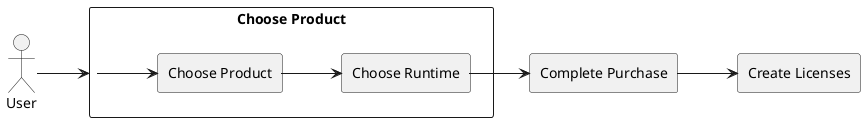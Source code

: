 @startuml
left to right direction
actor User
rectangle "Choose Product" as CP {
  rectangle "Choose Product" as CS
  rectangle "Choose Runtime" as CR
}
rectangle "Complete Purchase" as CP2
rectangle "Create Licenses" as CL

User --> CP
CP --> CS
CS --> CR
CR --> CP2
CP2 --> CL

@enduml